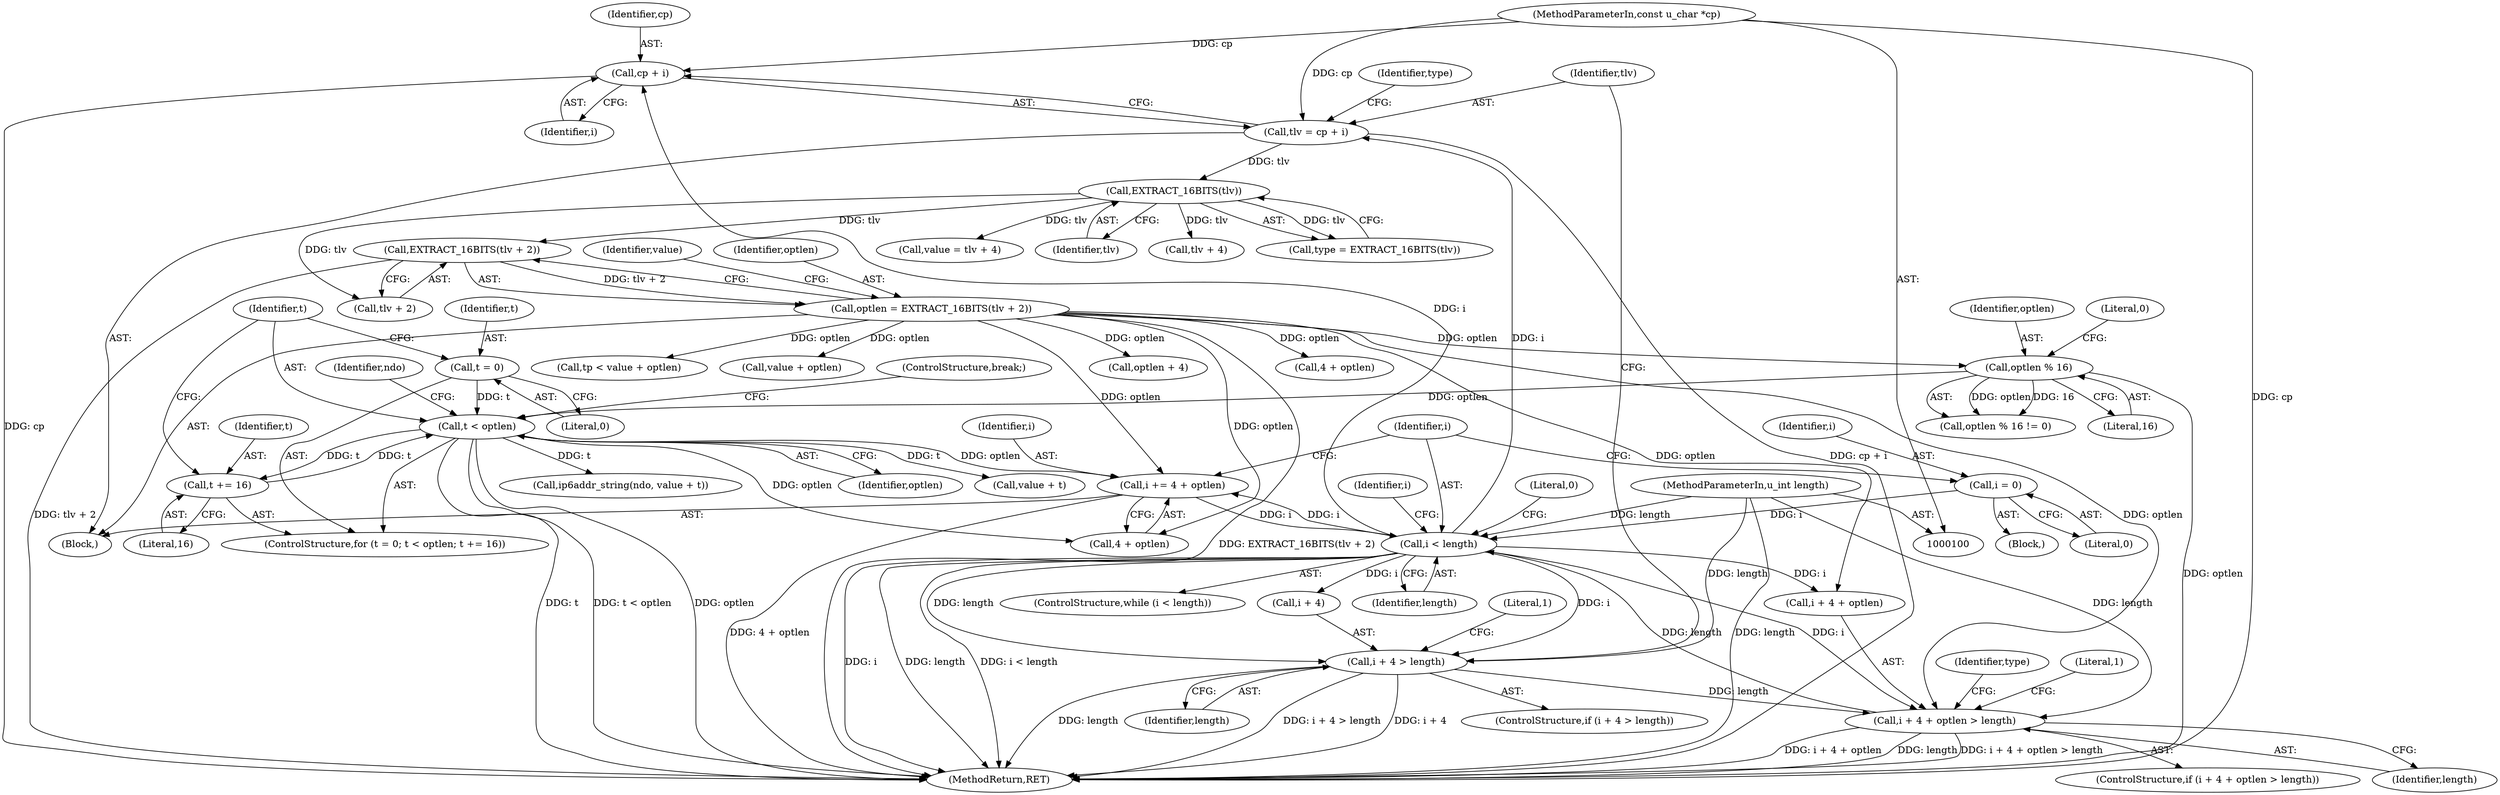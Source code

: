 digraph "0_tcpdump_39582c04cc5e34054b2936b423072fb9df2ff6ef@pointer" {
"1000131" [label="(Call,cp + i)"];
"1000102" [label="(MethodParameterIn,const u_char *cp)"];
"1000116" [label="(Call,i < length)"];
"1000112" [label="(Call,i = 0)"];
"1000269" [label="(Call,i += 4 + optlen)"];
"1000220" [label="(Call,t < optlen)"];
"1000217" [label="(Call,t = 0)"];
"1000223" [label="(Call,t += 16)"];
"1000202" [label="(Call,optlen % 16)"];
"1000138" [label="(Call,optlen = EXTRACT_16BITS(tlv + 2))"];
"1000140" [label="(Call,EXTRACT_16BITS(tlv + 2))"];
"1000136" [label="(Call,EXTRACT_16BITS(tlv))"];
"1000129" [label="(Call,tlv = cp + i)"];
"1000184" [label="(Call,i + 4 + optlen > length)"];
"1000121" [label="(Call,i + 4 > length)"];
"1000103" [label="(MethodParameterIn,u_int length)"];
"1000139" [label="(Identifier,optlen)"];
"1000224" [label="(Identifier,t)"];
"1000128" [label="(Literal,1)"];
"1000220" [label="(Call,t < optlen)"];
"1000221" [label="(Identifier,t)"];
"1000122" [label="(Call,i + 4)"];
"1000246" [label="(Call,value + optlen)"];
"1000223" [label="(Call,t += 16)"];
"1000137" [label="(Identifier,tlv)"];
"1000270" [label="(Identifier,i)"];
"1000130" [label="(Identifier,tlv)"];
"1000222" [label="(Identifier,optlen)"];
"1000180" [label="(Call,optlen + 4)"];
"1000205" [label="(Literal,0)"];
"1000225" [label="(Literal,16)"];
"1000117" [label="(Identifier,i)"];
"1000204" [label="(Literal,16)"];
"1000141" [label="(Call,tlv + 2)"];
"1000140" [label="(Call,EXTRACT_16BITS(tlv + 2))"];
"1000113" [label="(Identifier,i)"];
"1000120" [label="(ControlStructure,if (i + 4 > length))"];
"1000184" [label="(Call,i + 4 + optlen > length)"];
"1000219" [label="(Literal,0)"];
"1000190" [label="(Identifier,length)"];
"1000119" [label="(Block,)"];
"1000118" [label="(Identifier,length)"];
"1000271" [label="(Call,4 + optlen)"];
"1000138" [label="(Call,optlen = EXTRACT_16BITS(tlv + 2))"];
"1000216" [label="(ControlStructure,for (t = 0; t < optlen; t += 16))"];
"1000136" [label="(Call,EXTRACT_16BITS(tlv))"];
"1000203" [label="(Identifier,optlen)"];
"1000135" [label="(Identifier,type)"];
"1000146" [label="(Call,tlv + 4)"];
"1000183" [label="(ControlStructure,if (i + 4 + optlen > length))"];
"1000129" [label="(Call,tlv = cp + i)"];
"1000217" [label="(Call,t = 0)"];
"1000133" [label="(Identifier,i)"];
"1000131" [label="(Call,cp + i)"];
"1000187" [label="(Call,4 + optlen)"];
"1000125" [label="(Identifier,length)"];
"1000112" [label="(Call,i = 0)"];
"1000103" [label="(MethodParameterIn,u_int length)"];
"1000102" [label="(MethodParameterIn,const u_char *cp)"];
"1000228" [label="(Identifier,ndo)"];
"1000202" [label="(Call,optlen % 16)"];
"1000275" [label="(Literal,0)"];
"1000233" [label="(Call,value + t)"];
"1000269" [label="(Call,i += 4 + optlen)"];
"1000116" [label="(Call,i < length)"];
"1000244" [label="(Call,tp < value + optlen)"];
"1000195" [label="(Identifier,type)"];
"1000115" [label="(ControlStructure,while (i < length))"];
"1000201" [label="(Call,optlen % 16 != 0)"];
"1000134" [label="(Call,type = EXTRACT_16BITS(tlv))"];
"1000132" [label="(Identifier,cp)"];
"1000114" [label="(Literal,0)"];
"1000231" [label="(Call,ip6addr_string(ndo, value + t))"];
"1000276" [label="(MethodReturn,RET)"];
"1000218" [label="(Identifier,t)"];
"1000145" [label="(Identifier,value)"];
"1000105" [label="(Block,)"];
"1000185" [label="(Call,i + 4 + optlen)"];
"1000193" [label="(Literal,1)"];
"1000236" [label="(ControlStructure,break;)"];
"1000121" [label="(Call,i + 4 > length)"];
"1000123" [label="(Identifier,i)"];
"1000144" [label="(Call,value = tlv + 4)"];
"1000131" -> "1000129"  [label="AST: "];
"1000131" -> "1000133"  [label="CFG: "];
"1000132" -> "1000131"  [label="AST: "];
"1000133" -> "1000131"  [label="AST: "];
"1000129" -> "1000131"  [label="CFG: "];
"1000131" -> "1000276"  [label="DDG: cp"];
"1000102" -> "1000131"  [label="DDG: cp"];
"1000116" -> "1000131"  [label="DDG: i"];
"1000102" -> "1000100"  [label="AST: "];
"1000102" -> "1000276"  [label="DDG: cp"];
"1000102" -> "1000129"  [label="DDG: cp"];
"1000116" -> "1000115"  [label="AST: "];
"1000116" -> "1000118"  [label="CFG: "];
"1000117" -> "1000116"  [label="AST: "];
"1000118" -> "1000116"  [label="AST: "];
"1000123" -> "1000116"  [label="CFG: "];
"1000275" -> "1000116"  [label="CFG: "];
"1000116" -> "1000276"  [label="DDG: i"];
"1000116" -> "1000276"  [label="DDG: length"];
"1000116" -> "1000276"  [label="DDG: i < length"];
"1000112" -> "1000116"  [label="DDG: i"];
"1000269" -> "1000116"  [label="DDG: i"];
"1000184" -> "1000116"  [label="DDG: length"];
"1000103" -> "1000116"  [label="DDG: length"];
"1000116" -> "1000121"  [label="DDG: i"];
"1000116" -> "1000121"  [label="DDG: length"];
"1000116" -> "1000122"  [label="DDG: i"];
"1000116" -> "1000129"  [label="DDG: i"];
"1000116" -> "1000184"  [label="DDG: i"];
"1000116" -> "1000185"  [label="DDG: i"];
"1000116" -> "1000269"  [label="DDG: i"];
"1000112" -> "1000105"  [label="AST: "];
"1000112" -> "1000114"  [label="CFG: "];
"1000113" -> "1000112"  [label="AST: "];
"1000114" -> "1000112"  [label="AST: "];
"1000117" -> "1000112"  [label="CFG: "];
"1000269" -> "1000119"  [label="AST: "];
"1000269" -> "1000271"  [label="CFG: "];
"1000270" -> "1000269"  [label="AST: "];
"1000271" -> "1000269"  [label="AST: "];
"1000117" -> "1000269"  [label="CFG: "];
"1000269" -> "1000276"  [label="DDG: 4 + optlen"];
"1000220" -> "1000269"  [label="DDG: optlen"];
"1000138" -> "1000269"  [label="DDG: optlen"];
"1000220" -> "1000216"  [label="AST: "];
"1000220" -> "1000222"  [label="CFG: "];
"1000221" -> "1000220"  [label="AST: "];
"1000222" -> "1000220"  [label="AST: "];
"1000228" -> "1000220"  [label="CFG: "];
"1000236" -> "1000220"  [label="CFG: "];
"1000220" -> "1000276"  [label="DDG: t"];
"1000220" -> "1000276"  [label="DDG: optlen"];
"1000220" -> "1000276"  [label="DDG: t < optlen"];
"1000217" -> "1000220"  [label="DDG: t"];
"1000223" -> "1000220"  [label="DDG: t"];
"1000202" -> "1000220"  [label="DDG: optlen"];
"1000220" -> "1000223"  [label="DDG: t"];
"1000220" -> "1000231"  [label="DDG: t"];
"1000220" -> "1000233"  [label="DDG: t"];
"1000220" -> "1000271"  [label="DDG: optlen"];
"1000217" -> "1000216"  [label="AST: "];
"1000217" -> "1000219"  [label="CFG: "];
"1000218" -> "1000217"  [label="AST: "];
"1000219" -> "1000217"  [label="AST: "];
"1000221" -> "1000217"  [label="CFG: "];
"1000223" -> "1000216"  [label="AST: "];
"1000223" -> "1000225"  [label="CFG: "];
"1000224" -> "1000223"  [label="AST: "];
"1000225" -> "1000223"  [label="AST: "];
"1000221" -> "1000223"  [label="CFG: "];
"1000202" -> "1000201"  [label="AST: "];
"1000202" -> "1000204"  [label="CFG: "];
"1000203" -> "1000202"  [label="AST: "];
"1000204" -> "1000202"  [label="AST: "];
"1000205" -> "1000202"  [label="CFG: "];
"1000202" -> "1000276"  [label="DDG: optlen"];
"1000202" -> "1000201"  [label="DDG: optlen"];
"1000202" -> "1000201"  [label="DDG: 16"];
"1000138" -> "1000202"  [label="DDG: optlen"];
"1000138" -> "1000119"  [label="AST: "];
"1000138" -> "1000140"  [label="CFG: "];
"1000139" -> "1000138"  [label="AST: "];
"1000140" -> "1000138"  [label="AST: "];
"1000145" -> "1000138"  [label="CFG: "];
"1000138" -> "1000276"  [label="DDG: EXTRACT_16BITS(tlv + 2)"];
"1000140" -> "1000138"  [label="DDG: tlv + 2"];
"1000138" -> "1000180"  [label="DDG: optlen"];
"1000138" -> "1000184"  [label="DDG: optlen"];
"1000138" -> "1000185"  [label="DDG: optlen"];
"1000138" -> "1000187"  [label="DDG: optlen"];
"1000138" -> "1000244"  [label="DDG: optlen"];
"1000138" -> "1000246"  [label="DDG: optlen"];
"1000138" -> "1000271"  [label="DDG: optlen"];
"1000140" -> "1000141"  [label="CFG: "];
"1000141" -> "1000140"  [label="AST: "];
"1000140" -> "1000276"  [label="DDG: tlv + 2"];
"1000136" -> "1000140"  [label="DDG: tlv"];
"1000136" -> "1000134"  [label="AST: "];
"1000136" -> "1000137"  [label="CFG: "];
"1000137" -> "1000136"  [label="AST: "];
"1000134" -> "1000136"  [label="CFG: "];
"1000136" -> "1000134"  [label="DDG: tlv"];
"1000129" -> "1000136"  [label="DDG: tlv"];
"1000136" -> "1000141"  [label="DDG: tlv"];
"1000136" -> "1000144"  [label="DDG: tlv"];
"1000136" -> "1000146"  [label="DDG: tlv"];
"1000129" -> "1000119"  [label="AST: "];
"1000130" -> "1000129"  [label="AST: "];
"1000135" -> "1000129"  [label="CFG: "];
"1000129" -> "1000276"  [label="DDG: cp + i"];
"1000184" -> "1000183"  [label="AST: "];
"1000184" -> "1000190"  [label="CFG: "];
"1000185" -> "1000184"  [label="AST: "];
"1000190" -> "1000184"  [label="AST: "];
"1000193" -> "1000184"  [label="CFG: "];
"1000195" -> "1000184"  [label="CFG: "];
"1000184" -> "1000276"  [label="DDG: i + 4 + optlen"];
"1000184" -> "1000276"  [label="DDG: length"];
"1000184" -> "1000276"  [label="DDG: i + 4 + optlen > length"];
"1000121" -> "1000184"  [label="DDG: length"];
"1000103" -> "1000184"  [label="DDG: length"];
"1000121" -> "1000120"  [label="AST: "];
"1000121" -> "1000125"  [label="CFG: "];
"1000122" -> "1000121"  [label="AST: "];
"1000125" -> "1000121"  [label="AST: "];
"1000128" -> "1000121"  [label="CFG: "];
"1000130" -> "1000121"  [label="CFG: "];
"1000121" -> "1000276"  [label="DDG: length"];
"1000121" -> "1000276"  [label="DDG: i + 4 > length"];
"1000121" -> "1000276"  [label="DDG: i + 4"];
"1000103" -> "1000121"  [label="DDG: length"];
"1000103" -> "1000100"  [label="AST: "];
"1000103" -> "1000276"  [label="DDG: length"];
}
